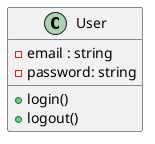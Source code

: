 @startuml User

Class User {
    
    - email : string
    - password: string
    
    + login()
    + logout()

}

@enduml
